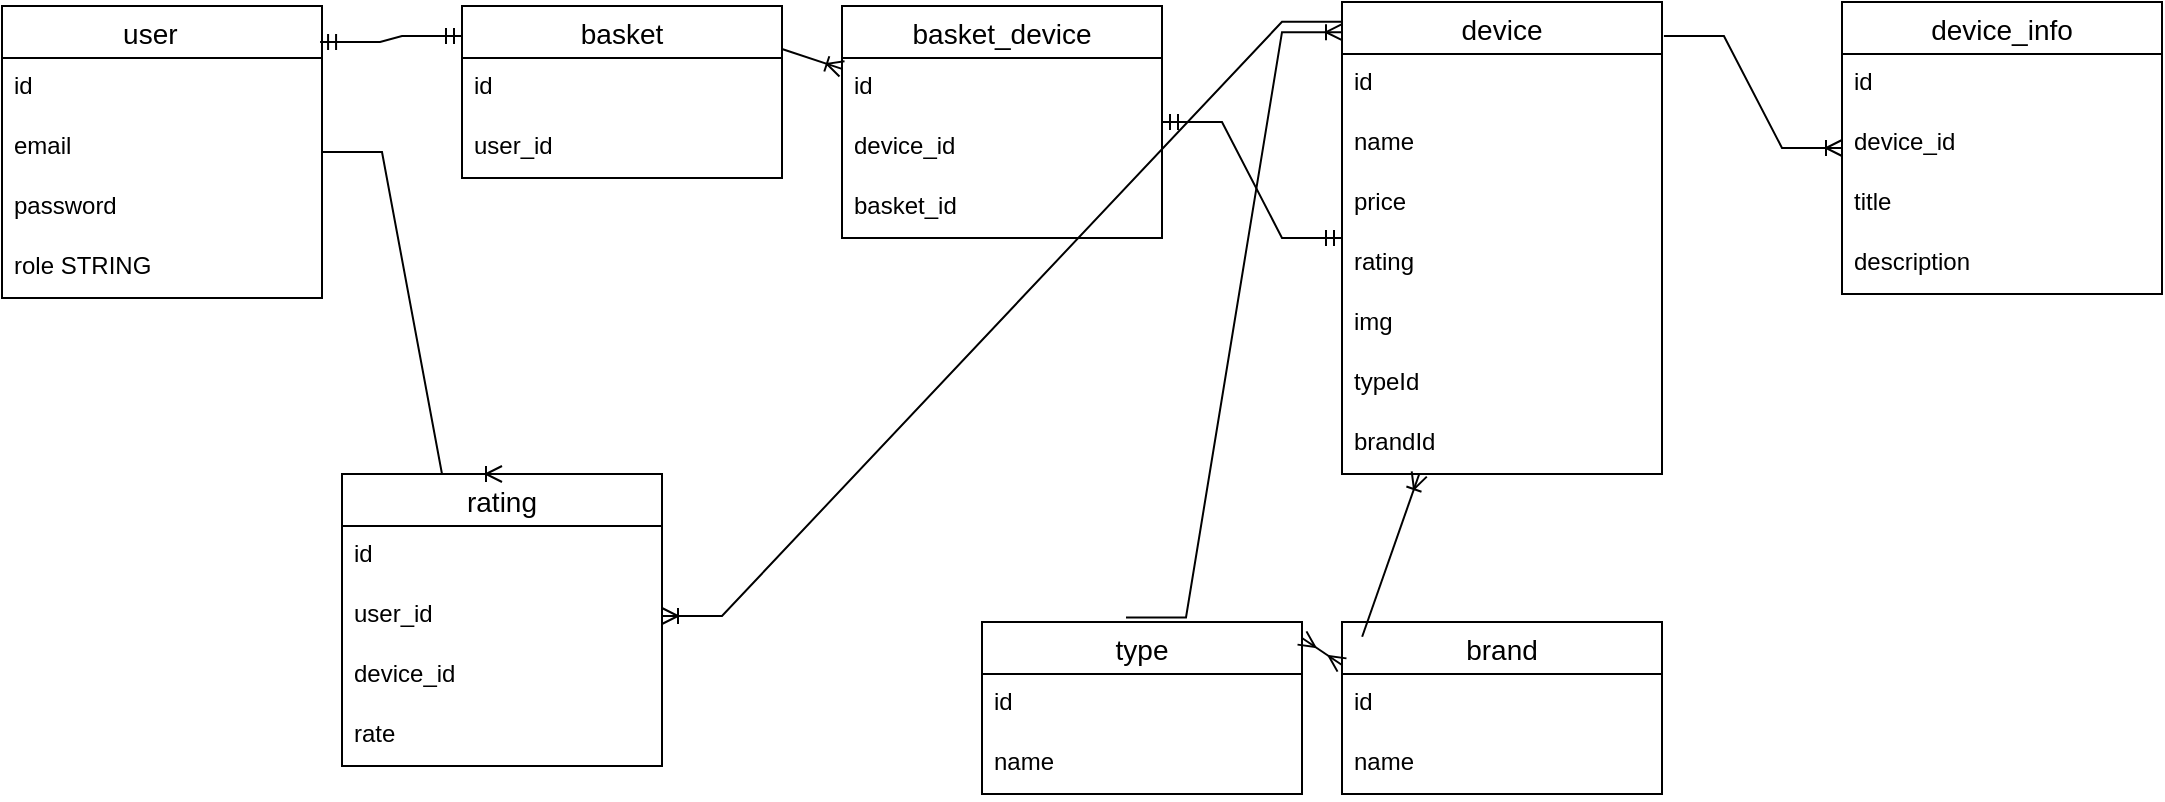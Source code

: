 <mxfile version="20.1.1" type="device"><diagram id="fR7mbNTANiuM0DuJVDI4" name="Page-1"><mxGraphModel dx="1228" dy="1381" grid="1" gridSize="10" guides="1" tooltips="1" connect="1" arrows="1" fold="1" page="1" pageScale="1" pageWidth="827" pageHeight="1169" math="0" shadow="0"><root><mxCell id="0"/><mxCell id="1" parent="0"/><mxCell id="hObL5V8ulu96EZqSISKC-1" value="user   " style="swimlane;fontStyle=0;childLayout=stackLayout;horizontal=1;startSize=26;horizontalStack=0;resizeParent=1;resizeParentMax=0;resizeLast=0;collapsible=1;marginBottom=0;align=center;fontSize=14;" parent="1" vertex="1"><mxGeometry x="60" y="512" width="160" height="146" as="geometry"/></mxCell><mxCell id="hObL5V8ulu96EZqSISKC-2" value="id&#10;" style="text;strokeColor=none;fillColor=none;spacingLeft=4;spacingRight=4;overflow=hidden;rotatable=0;points=[[0,0.5],[1,0.5]];portConstraint=eastwest;fontSize=12;" parent="hObL5V8ulu96EZqSISKC-1" vertex="1"><mxGeometry y="26" width="160" height="30" as="geometry"/></mxCell><mxCell id="hObL5V8ulu96EZqSISKC-3" value="email&#10;" style="text;strokeColor=none;fillColor=none;spacingLeft=4;spacingRight=4;overflow=hidden;rotatable=0;points=[[0,0.5],[1,0.5]];portConstraint=eastwest;fontSize=12;" parent="hObL5V8ulu96EZqSISKC-1" vertex="1"><mxGeometry y="56" width="160" height="30" as="geometry"/></mxCell><mxCell id="hObL5V8ulu96EZqSISKC-4" value="password&#10;" style="text;strokeColor=none;fillColor=none;spacingLeft=4;spacingRight=4;overflow=hidden;rotatable=0;points=[[0,0.5],[1,0.5]];portConstraint=eastwest;fontSize=12;" parent="hObL5V8ulu96EZqSISKC-1" vertex="1"><mxGeometry y="86" width="160" height="30" as="geometry"/></mxCell><mxCell id="hObL5V8ulu96EZqSISKC-6" value="role STRING" style="text;strokeColor=none;fillColor=none;spacingLeft=4;spacingRight=4;overflow=hidden;rotatable=0;points=[[0,0.5],[1,0.5]];portConstraint=eastwest;fontSize=12;" parent="hObL5V8ulu96EZqSISKC-1" vertex="1"><mxGeometry y="116" width="160" height="30" as="geometry"/></mxCell><mxCell id="hObL5V8ulu96EZqSISKC-7" value="basket" style="swimlane;fontStyle=0;childLayout=stackLayout;horizontal=1;startSize=26;horizontalStack=0;resizeParent=1;resizeParentMax=0;resizeLast=0;collapsible=1;marginBottom=0;align=center;fontSize=14;" parent="1" vertex="1"><mxGeometry x="290" y="512" width="160" height="86" as="geometry"/></mxCell><mxCell id="hObL5V8ulu96EZqSISKC-8" value="id&#10;" style="text;strokeColor=none;fillColor=none;spacingLeft=4;spacingRight=4;overflow=hidden;rotatable=0;points=[[0,0.5],[1,0.5]];portConstraint=eastwest;fontSize=12;" parent="hObL5V8ulu96EZqSISKC-7" vertex="1"><mxGeometry y="26" width="160" height="30" as="geometry"/></mxCell><mxCell id="hObL5V8ulu96EZqSISKC-9" value="user_id" style="text;strokeColor=none;fillColor=none;spacingLeft=4;spacingRight=4;overflow=hidden;rotatable=0;points=[[0,0.5],[1,0.5]];portConstraint=eastwest;fontSize=12;" parent="hObL5V8ulu96EZqSISKC-7" vertex="1"><mxGeometry y="56" width="160" height="30" as="geometry"/></mxCell><mxCell id="d4RmRDB_3n8LoeQNZtQy-2" value="" style="edgeStyle=entityRelationEdgeStyle;fontSize=12;html=1;endArrow=ERmandOne;startArrow=ERmandOne;rounded=0;exitX=0.994;exitY=0.123;exitDx=0;exitDy=0;exitPerimeter=0;entryX=0;entryY=0.174;entryDx=0;entryDy=0;entryPerimeter=0;" edge="1" parent="1" source="hObL5V8ulu96EZqSISKC-1" target="hObL5V8ulu96EZqSISKC-7"><mxGeometry width="100" height="100" relative="1" as="geometry"><mxPoint x="210" y="635" as="sourcePoint"/><mxPoint x="290" y="535" as="targetPoint"/></mxGeometry></mxCell><mxCell id="d4RmRDB_3n8LoeQNZtQy-3" value="device" style="swimlane;fontStyle=0;childLayout=stackLayout;horizontal=1;startSize=26;horizontalStack=0;resizeParent=1;resizeParentMax=0;resizeLast=0;collapsible=1;marginBottom=0;align=center;fontSize=14;" vertex="1" parent="1"><mxGeometry x="730" y="510" width="160" height="236" as="geometry"/></mxCell><mxCell id="d4RmRDB_3n8LoeQNZtQy-4" value="id    " style="text;strokeColor=none;fillColor=none;spacingLeft=4;spacingRight=4;overflow=hidden;rotatable=0;points=[[0,0.5],[1,0.5]];portConstraint=eastwest;fontSize=12;" vertex="1" parent="d4RmRDB_3n8LoeQNZtQy-3"><mxGeometry y="26" width="160" height="30" as="geometry"/></mxCell><mxCell id="d4RmRDB_3n8LoeQNZtQy-5" value="name" style="text;strokeColor=none;fillColor=none;spacingLeft=4;spacingRight=4;overflow=hidden;rotatable=0;points=[[0,0.5],[1,0.5]];portConstraint=eastwest;fontSize=12;" vertex="1" parent="d4RmRDB_3n8LoeQNZtQy-3"><mxGeometry y="56" width="160" height="30" as="geometry"/></mxCell><mxCell id="d4RmRDB_3n8LoeQNZtQy-6" value="price" style="text;strokeColor=none;fillColor=none;spacingLeft=4;spacingRight=4;overflow=hidden;rotatable=0;points=[[0,0.5],[1,0.5]];portConstraint=eastwest;fontSize=12;" vertex="1" parent="d4RmRDB_3n8LoeQNZtQy-3"><mxGeometry y="86" width="160" height="30" as="geometry"/></mxCell><mxCell id="d4RmRDB_3n8LoeQNZtQy-7" value="rating" style="text;strokeColor=none;fillColor=none;spacingLeft=4;spacingRight=4;overflow=hidden;rotatable=0;points=[[0,0.5],[1,0.5]];portConstraint=eastwest;fontSize=12;" vertex="1" parent="d4RmRDB_3n8LoeQNZtQy-3"><mxGeometry y="116" width="160" height="30" as="geometry"/></mxCell><mxCell id="d4RmRDB_3n8LoeQNZtQy-8" value="img" style="text;strokeColor=none;fillColor=none;spacingLeft=4;spacingRight=4;overflow=hidden;rotatable=0;points=[[0,0.5],[1,0.5]];portConstraint=eastwest;fontSize=12;" vertex="1" parent="d4RmRDB_3n8LoeQNZtQy-3"><mxGeometry y="146" width="160" height="30" as="geometry"/></mxCell><mxCell id="d4RmRDB_3n8LoeQNZtQy-9" value="typeId" style="text;strokeColor=none;fillColor=none;spacingLeft=4;spacingRight=4;overflow=hidden;rotatable=0;points=[[0,0.5],[1,0.5]];portConstraint=eastwest;fontSize=12;" vertex="1" parent="d4RmRDB_3n8LoeQNZtQy-3"><mxGeometry y="176" width="160" height="30" as="geometry"/></mxCell><mxCell id="d4RmRDB_3n8LoeQNZtQy-10" value="brandId" style="text;strokeColor=none;fillColor=none;spacingLeft=4;spacingRight=4;overflow=hidden;rotatable=0;points=[[0,0.5],[1,0.5]];portConstraint=eastwest;fontSize=12;" vertex="1" parent="d4RmRDB_3n8LoeQNZtQy-3"><mxGeometry y="206" width="160" height="30" as="geometry"/></mxCell><mxCell id="d4RmRDB_3n8LoeQNZtQy-11" value="type" style="swimlane;fontStyle=0;childLayout=stackLayout;horizontal=1;startSize=26;horizontalStack=0;resizeParent=1;resizeParentMax=0;resizeLast=0;collapsible=1;marginBottom=0;align=center;fontSize=14;" vertex="1" parent="1"><mxGeometry x="550" y="820" width="160" height="86" as="geometry"/></mxCell><mxCell id="d4RmRDB_3n8LoeQNZtQy-12" value="id" style="text;strokeColor=none;fillColor=none;spacingLeft=4;spacingRight=4;overflow=hidden;rotatable=0;points=[[0,0.5],[1,0.5]];portConstraint=eastwest;fontSize=12;" vertex="1" parent="d4RmRDB_3n8LoeQNZtQy-11"><mxGeometry y="26" width="160" height="30" as="geometry"/></mxCell><mxCell id="d4RmRDB_3n8LoeQNZtQy-13" value="name" style="text;strokeColor=none;fillColor=none;spacingLeft=4;spacingRight=4;overflow=hidden;rotatable=0;points=[[0,0.5],[1,0.5]];portConstraint=eastwest;fontSize=12;" vertex="1" parent="d4RmRDB_3n8LoeQNZtQy-11"><mxGeometry y="56" width="160" height="30" as="geometry"/></mxCell><mxCell id="d4RmRDB_3n8LoeQNZtQy-15" value="brand" style="swimlane;fontStyle=0;childLayout=stackLayout;horizontal=1;startSize=26;horizontalStack=0;resizeParent=1;resizeParentMax=0;resizeLast=0;collapsible=1;marginBottom=0;align=center;fontSize=14;" vertex="1" parent="1"><mxGeometry x="730" y="820" width="160" height="86" as="geometry"/></mxCell><mxCell id="d4RmRDB_3n8LoeQNZtQy-16" value="id" style="text;strokeColor=none;fillColor=none;spacingLeft=4;spacingRight=4;overflow=hidden;rotatable=0;points=[[0,0.5],[1,0.5]];portConstraint=eastwest;fontSize=12;" vertex="1" parent="d4RmRDB_3n8LoeQNZtQy-15"><mxGeometry y="26" width="160" height="30" as="geometry"/></mxCell><mxCell id="d4RmRDB_3n8LoeQNZtQy-17" value="name" style="text;strokeColor=none;fillColor=none;spacingLeft=4;spacingRight=4;overflow=hidden;rotatable=0;points=[[0,0.5],[1,0.5]];portConstraint=eastwest;fontSize=12;" vertex="1" parent="d4RmRDB_3n8LoeQNZtQy-15"><mxGeometry y="56" width="160" height="30" as="geometry"/></mxCell><mxCell id="d4RmRDB_3n8LoeQNZtQy-19" value="" style="edgeStyle=entityRelationEdgeStyle;fontSize=12;html=1;endArrow=ERoneToMany;rounded=0;exitX=0.45;exitY=-0.026;exitDx=0;exitDy=0;exitPerimeter=0;entryX=0;entryY=0.064;entryDx=0;entryDy=0;entryPerimeter=0;" edge="1" parent="1" source="d4RmRDB_3n8LoeQNZtQy-11" target="d4RmRDB_3n8LoeQNZtQy-3"><mxGeometry width="100" height="100" relative="1" as="geometry"><mxPoint x="630" y="750" as="sourcePoint"/><mxPoint x="680" y="650" as="targetPoint"/></mxGeometry></mxCell><mxCell id="d4RmRDB_3n8LoeQNZtQy-20" value="" style="fontSize=12;html=1;endArrow=ERoneToMany;rounded=0;exitX=0.063;exitY=0.086;exitDx=0;exitDy=0;exitPerimeter=0;" edge="1" parent="1" source="d4RmRDB_3n8LoeQNZtQy-15" target="d4RmRDB_3n8LoeQNZtQy-3"><mxGeometry width="100" height="100" relative="1" as="geometry"><mxPoint x="810" y="810" as="sourcePoint"/><mxPoint x="720" y="540" as="targetPoint"/></mxGeometry></mxCell><mxCell id="d4RmRDB_3n8LoeQNZtQy-21" value="" style="fontSize=12;html=1;endArrow=ERmany;startArrow=ERmany;rounded=0;entryX=0;entryY=0.25;entryDx=0;entryDy=0;exitX=1;exitY=0.093;exitDx=0;exitDy=0;exitPerimeter=0;" edge="1" parent="1" source="d4RmRDB_3n8LoeQNZtQy-11" target="d4RmRDB_3n8LoeQNZtQy-15"><mxGeometry width="100" height="100" relative="1" as="geometry"><mxPoint x="710" y="870" as="sourcePoint"/><mxPoint x="810" y="770" as="targetPoint"/></mxGeometry></mxCell><mxCell id="d4RmRDB_3n8LoeQNZtQy-22" value="device_info" style="swimlane;fontStyle=0;childLayout=stackLayout;horizontal=1;startSize=26;horizontalStack=0;resizeParent=1;resizeParentMax=0;resizeLast=0;collapsible=1;marginBottom=0;align=center;fontSize=14;" vertex="1" parent="1"><mxGeometry x="980" y="510" width="160" height="146" as="geometry"/></mxCell><mxCell id="d4RmRDB_3n8LoeQNZtQy-23" value="id    " style="text;strokeColor=none;fillColor=none;spacingLeft=4;spacingRight=4;overflow=hidden;rotatable=0;points=[[0,0.5],[1,0.5]];portConstraint=eastwest;fontSize=12;" vertex="1" parent="d4RmRDB_3n8LoeQNZtQy-22"><mxGeometry y="26" width="160" height="30" as="geometry"/></mxCell><mxCell id="d4RmRDB_3n8LoeQNZtQy-24" value="device_id" style="text;strokeColor=none;fillColor=none;spacingLeft=4;spacingRight=4;overflow=hidden;rotatable=0;points=[[0,0.5],[1,0.5]];portConstraint=eastwest;fontSize=12;" vertex="1" parent="d4RmRDB_3n8LoeQNZtQy-22"><mxGeometry y="56" width="160" height="30" as="geometry"/></mxCell><mxCell id="d4RmRDB_3n8LoeQNZtQy-26" value="title" style="text;strokeColor=none;fillColor=none;spacingLeft=4;spacingRight=4;overflow=hidden;rotatable=0;points=[[0,0.5],[1,0.5]];portConstraint=eastwest;fontSize=12;" vertex="1" parent="d4RmRDB_3n8LoeQNZtQy-22"><mxGeometry y="86" width="160" height="30" as="geometry"/></mxCell><mxCell id="d4RmRDB_3n8LoeQNZtQy-25" value="description" style="text;strokeColor=none;fillColor=none;spacingLeft=4;spacingRight=4;overflow=hidden;rotatable=0;points=[[0,0.5],[1,0.5]];portConstraint=eastwest;fontSize=12;" vertex="1" parent="d4RmRDB_3n8LoeQNZtQy-22"><mxGeometry y="116" width="160" height="30" as="geometry"/></mxCell><mxCell id="d4RmRDB_3n8LoeQNZtQy-27" value="" style="edgeStyle=entityRelationEdgeStyle;fontSize=12;html=1;endArrow=ERoneToMany;rounded=0;exitX=1.006;exitY=0.072;exitDx=0;exitDy=0;exitPerimeter=0;" edge="1" parent="1" source="d4RmRDB_3n8LoeQNZtQy-3" target="d4RmRDB_3n8LoeQNZtQy-22"><mxGeometry width="100" height="100" relative="1" as="geometry"><mxPoint x="890" y="633" as="sourcePoint"/><mxPoint x="990" y="533" as="targetPoint"/></mxGeometry></mxCell><mxCell id="d4RmRDB_3n8LoeQNZtQy-28" value="basket_device" style="swimlane;fontStyle=0;childLayout=stackLayout;horizontal=1;startSize=26;horizontalStack=0;resizeParent=1;resizeParentMax=0;resizeLast=0;collapsible=1;marginBottom=0;align=center;fontSize=14;" vertex="1" parent="1"><mxGeometry x="480" y="512" width="160" height="116" as="geometry"/></mxCell><mxCell id="d4RmRDB_3n8LoeQNZtQy-29" value="id" style="text;strokeColor=none;fillColor=none;spacingLeft=4;spacingRight=4;overflow=hidden;rotatable=0;points=[[0,0.5],[1,0.5]];portConstraint=eastwest;fontSize=12;" vertex="1" parent="d4RmRDB_3n8LoeQNZtQy-28"><mxGeometry y="26" width="160" height="30" as="geometry"/></mxCell><mxCell id="d4RmRDB_3n8LoeQNZtQy-30" value="device_id" style="text;strokeColor=none;fillColor=none;spacingLeft=4;spacingRight=4;overflow=hidden;rotatable=0;points=[[0,0.5],[1,0.5]];portConstraint=eastwest;fontSize=12;" vertex="1" parent="d4RmRDB_3n8LoeQNZtQy-28"><mxGeometry y="56" width="160" height="30" as="geometry"/></mxCell><mxCell id="d4RmRDB_3n8LoeQNZtQy-31" value="basket_id" style="text;strokeColor=none;fillColor=none;spacingLeft=4;spacingRight=4;overflow=hidden;rotatable=0;points=[[0,0.5],[1,0.5]];portConstraint=eastwest;fontSize=12;" vertex="1" parent="d4RmRDB_3n8LoeQNZtQy-28"><mxGeometry y="86" width="160" height="30" as="geometry"/></mxCell><mxCell id="d4RmRDB_3n8LoeQNZtQy-32" value="" style="fontSize=12;html=1;endArrow=ERoneToMany;rounded=0;exitX=1;exitY=0.25;exitDx=0;exitDy=0;" edge="1" parent="1" source="hObL5V8ulu96EZqSISKC-7" target="d4RmRDB_3n8LoeQNZtQy-28"><mxGeometry width="100" height="100" relative="1" as="geometry"><mxPoint x="400" y="663" as="sourcePoint"/><mxPoint x="500" y="563" as="targetPoint"/></mxGeometry></mxCell><mxCell id="d4RmRDB_3n8LoeQNZtQy-33" value="" style="edgeStyle=entityRelationEdgeStyle;fontSize=12;html=1;endArrow=ERmandOne;startArrow=ERmandOne;rounded=0;" edge="1" parent="1" source="d4RmRDB_3n8LoeQNZtQy-28" target="d4RmRDB_3n8LoeQNZtQy-3"><mxGeometry width="100" height="100" relative="1" as="geometry"><mxPoint x="630" y="660" as="sourcePoint"/><mxPoint x="730" y="560" as="targetPoint"/></mxGeometry></mxCell><mxCell id="d4RmRDB_3n8LoeQNZtQy-34" value="rating" style="swimlane;fontStyle=0;childLayout=stackLayout;horizontal=1;startSize=26;horizontalStack=0;resizeParent=1;resizeParentMax=0;resizeLast=0;collapsible=1;marginBottom=0;align=center;fontSize=14;" vertex="1" parent="1"><mxGeometry x="230" y="746" width="160" height="146" as="geometry"/></mxCell><mxCell id="d4RmRDB_3n8LoeQNZtQy-35" value="id" style="text;strokeColor=none;fillColor=none;spacingLeft=4;spacingRight=4;overflow=hidden;rotatable=0;points=[[0,0.5],[1,0.5]];portConstraint=eastwest;fontSize=12;" vertex="1" parent="d4RmRDB_3n8LoeQNZtQy-34"><mxGeometry y="26" width="160" height="30" as="geometry"/></mxCell><mxCell id="d4RmRDB_3n8LoeQNZtQy-36" value="user_id" style="text;strokeColor=none;fillColor=none;spacingLeft=4;spacingRight=4;overflow=hidden;rotatable=0;points=[[0,0.5],[1,0.5]];portConstraint=eastwest;fontSize=12;" vertex="1" parent="d4RmRDB_3n8LoeQNZtQy-34"><mxGeometry y="56" width="160" height="30" as="geometry"/></mxCell><mxCell id="d4RmRDB_3n8LoeQNZtQy-37" value="device_id" style="text;strokeColor=none;fillColor=none;spacingLeft=4;spacingRight=4;overflow=hidden;rotatable=0;points=[[0,0.5],[1,0.5]];portConstraint=eastwest;fontSize=12;" vertex="1" parent="d4RmRDB_3n8LoeQNZtQy-34"><mxGeometry y="86" width="160" height="30" as="geometry"/></mxCell><mxCell id="d4RmRDB_3n8LoeQNZtQy-38" value="rate" style="text;strokeColor=none;fillColor=none;spacingLeft=4;spacingRight=4;overflow=hidden;rotatable=0;points=[[0,0.5],[1,0.5]];portConstraint=eastwest;fontSize=12;" vertex="1" parent="d4RmRDB_3n8LoeQNZtQy-34"><mxGeometry y="116" width="160" height="30" as="geometry"/></mxCell><mxCell id="d4RmRDB_3n8LoeQNZtQy-39" value="" style="edgeStyle=entityRelationEdgeStyle;fontSize=12;html=1;endArrow=ERoneToMany;rounded=0;entryX=0.5;entryY=0;entryDx=0;entryDy=0;" edge="1" parent="1" source="hObL5V8ulu96EZqSISKC-1" target="d4RmRDB_3n8LoeQNZtQy-34"><mxGeometry width="100" height="100" relative="1" as="geometry"><mxPoint x="250" y="740" as="sourcePoint"/><mxPoint x="350" y="640" as="targetPoint"/></mxGeometry></mxCell><mxCell id="d4RmRDB_3n8LoeQNZtQy-40" value="" style="edgeStyle=entityRelationEdgeStyle;fontSize=12;html=1;endArrow=ERoneToMany;rounded=0;exitX=0;exitY=0.042;exitDx=0;exitDy=0;exitPerimeter=0;entryX=1;entryY=0.5;entryDx=0;entryDy=0;" edge="1" parent="1" source="d4RmRDB_3n8LoeQNZtQy-3" target="d4RmRDB_3n8LoeQNZtQy-36"><mxGeometry width="100" height="100" relative="1" as="geometry"><mxPoint x="460" y="780" as="sourcePoint"/><mxPoint x="560" y="680" as="targetPoint"/></mxGeometry></mxCell></root></mxGraphModel></diagram></mxfile>